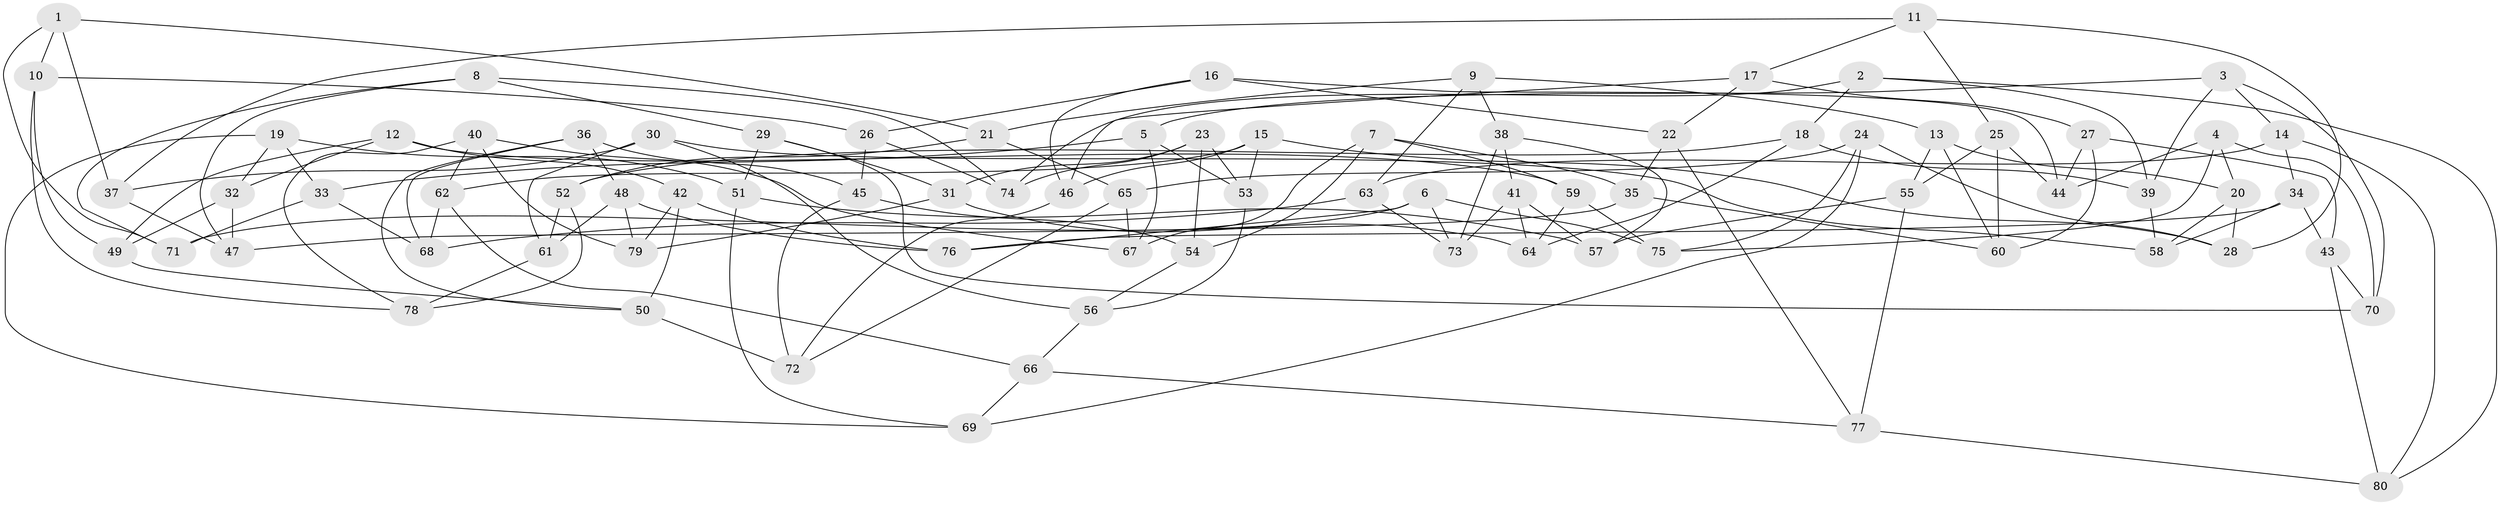 // coarse degree distribution, {5: 0.125, 4: 0.5208333333333334, 3: 0.14583333333333334, 8: 0.041666666666666664, 7: 0.08333333333333333, 9: 0.020833333333333332, 12: 0.020833333333333332, 6: 0.041666666666666664}
// Generated by graph-tools (version 1.1) at 2025/03/03/04/25 22:03:51]
// undirected, 80 vertices, 160 edges
graph export_dot {
graph [start="1"]
  node [color=gray90,style=filled];
  1;
  2;
  3;
  4;
  5;
  6;
  7;
  8;
  9;
  10;
  11;
  12;
  13;
  14;
  15;
  16;
  17;
  18;
  19;
  20;
  21;
  22;
  23;
  24;
  25;
  26;
  27;
  28;
  29;
  30;
  31;
  32;
  33;
  34;
  35;
  36;
  37;
  38;
  39;
  40;
  41;
  42;
  43;
  44;
  45;
  46;
  47;
  48;
  49;
  50;
  51;
  52;
  53;
  54;
  55;
  56;
  57;
  58;
  59;
  60;
  61;
  62;
  63;
  64;
  65;
  66;
  67;
  68;
  69;
  70;
  71;
  72;
  73;
  74;
  75;
  76;
  77;
  78;
  79;
  80;
  1 -- 21;
  1 -- 71;
  1 -- 10;
  1 -- 37;
  2 -- 74;
  2 -- 80;
  2 -- 18;
  2 -- 39;
  3 -- 5;
  3 -- 14;
  3 -- 70;
  3 -- 39;
  4 -- 75;
  4 -- 70;
  4 -- 20;
  4 -- 44;
  5 -- 33;
  5 -- 53;
  5 -- 67;
  6 -- 75;
  6 -- 73;
  6 -- 71;
  6 -- 76;
  7 -- 35;
  7 -- 54;
  7 -- 67;
  7 -- 59;
  8 -- 47;
  8 -- 29;
  8 -- 74;
  8 -- 71;
  9 -- 21;
  9 -- 13;
  9 -- 38;
  9 -- 63;
  10 -- 78;
  10 -- 26;
  10 -- 49;
  11 -- 25;
  11 -- 37;
  11 -- 28;
  11 -- 17;
  12 -- 42;
  12 -- 59;
  12 -- 49;
  12 -- 32;
  13 -- 60;
  13 -- 55;
  13 -- 20;
  14 -- 63;
  14 -- 34;
  14 -- 80;
  15 -- 53;
  15 -- 28;
  15 -- 62;
  15 -- 46;
  16 -- 26;
  16 -- 44;
  16 -- 22;
  16 -- 46;
  17 -- 22;
  17 -- 46;
  17 -- 27;
  18 -- 52;
  18 -- 39;
  18 -- 64;
  19 -- 51;
  19 -- 33;
  19 -- 69;
  19 -- 32;
  20 -- 58;
  20 -- 28;
  21 -- 65;
  21 -- 52;
  22 -- 77;
  22 -- 35;
  23 -- 31;
  23 -- 74;
  23 -- 53;
  23 -- 54;
  24 -- 28;
  24 -- 69;
  24 -- 75;
  24 -- 65;
  25 -- 60;
  25 -- 44;
  25 -- 55;
  26 -- 74;
  26 -- 45;
  27 -- 44;
  27 -- 60;
  27 -- 43;
  29 -- 70;
  29 -- 31;
  29 -- 51;
  30 -- 58;
  30 -- 37;
  30 -- 56;
  30 -- 61;
  31 -- 64;
  31 -- 79;
  32 -- 47;
  32 -- 49;
  33 -- 68;
  33 -- 71;
  34 -- 58;
  34 -- 43;
  34 -- 76;
  35 -- 47;
  35 -- 60;
  36 -- 68;
  36 -- 45;
  36 -- 50;
  36 -- 48;
  37 -- 47;
  38 -- 57;
  38 -- 41;
  38 -- 73;
  39 -- 58;
  40 -- 62;
  40 -- 78;
  40 -- 67;
  40 -- 79;
  41 -- 57;
  41 -- 73;
  41 -- 64;
  42 -- 50;
  42 -- 79;
  42 -- 76;
  43 -- 80;
  43 -- 70;
  45 -- 54;
  45 -- 72;
  46 -- 72;
  48 -- 61;
  48 -- 79;
  48 -- 76;
  49 -- 50;
  50 -- 72;
  51 -- 69;
  51 -- 57;
  52 -- 61;
  52 -- 78;
  53 -- 56;
  54 -- 56;
  55 -- 57;
  55 -- 77;
  56 -- 66;
  59 -- 75;
  59 -- 64;
  61 -- 78;
  62 -- 66;
  62 -- 68;
  63 -- 73;
  63 -- 68;
  65 -- 72;
  65 -- 67;
  66 -- 69;
  66 -- 77;
  77 -- 80;
}
